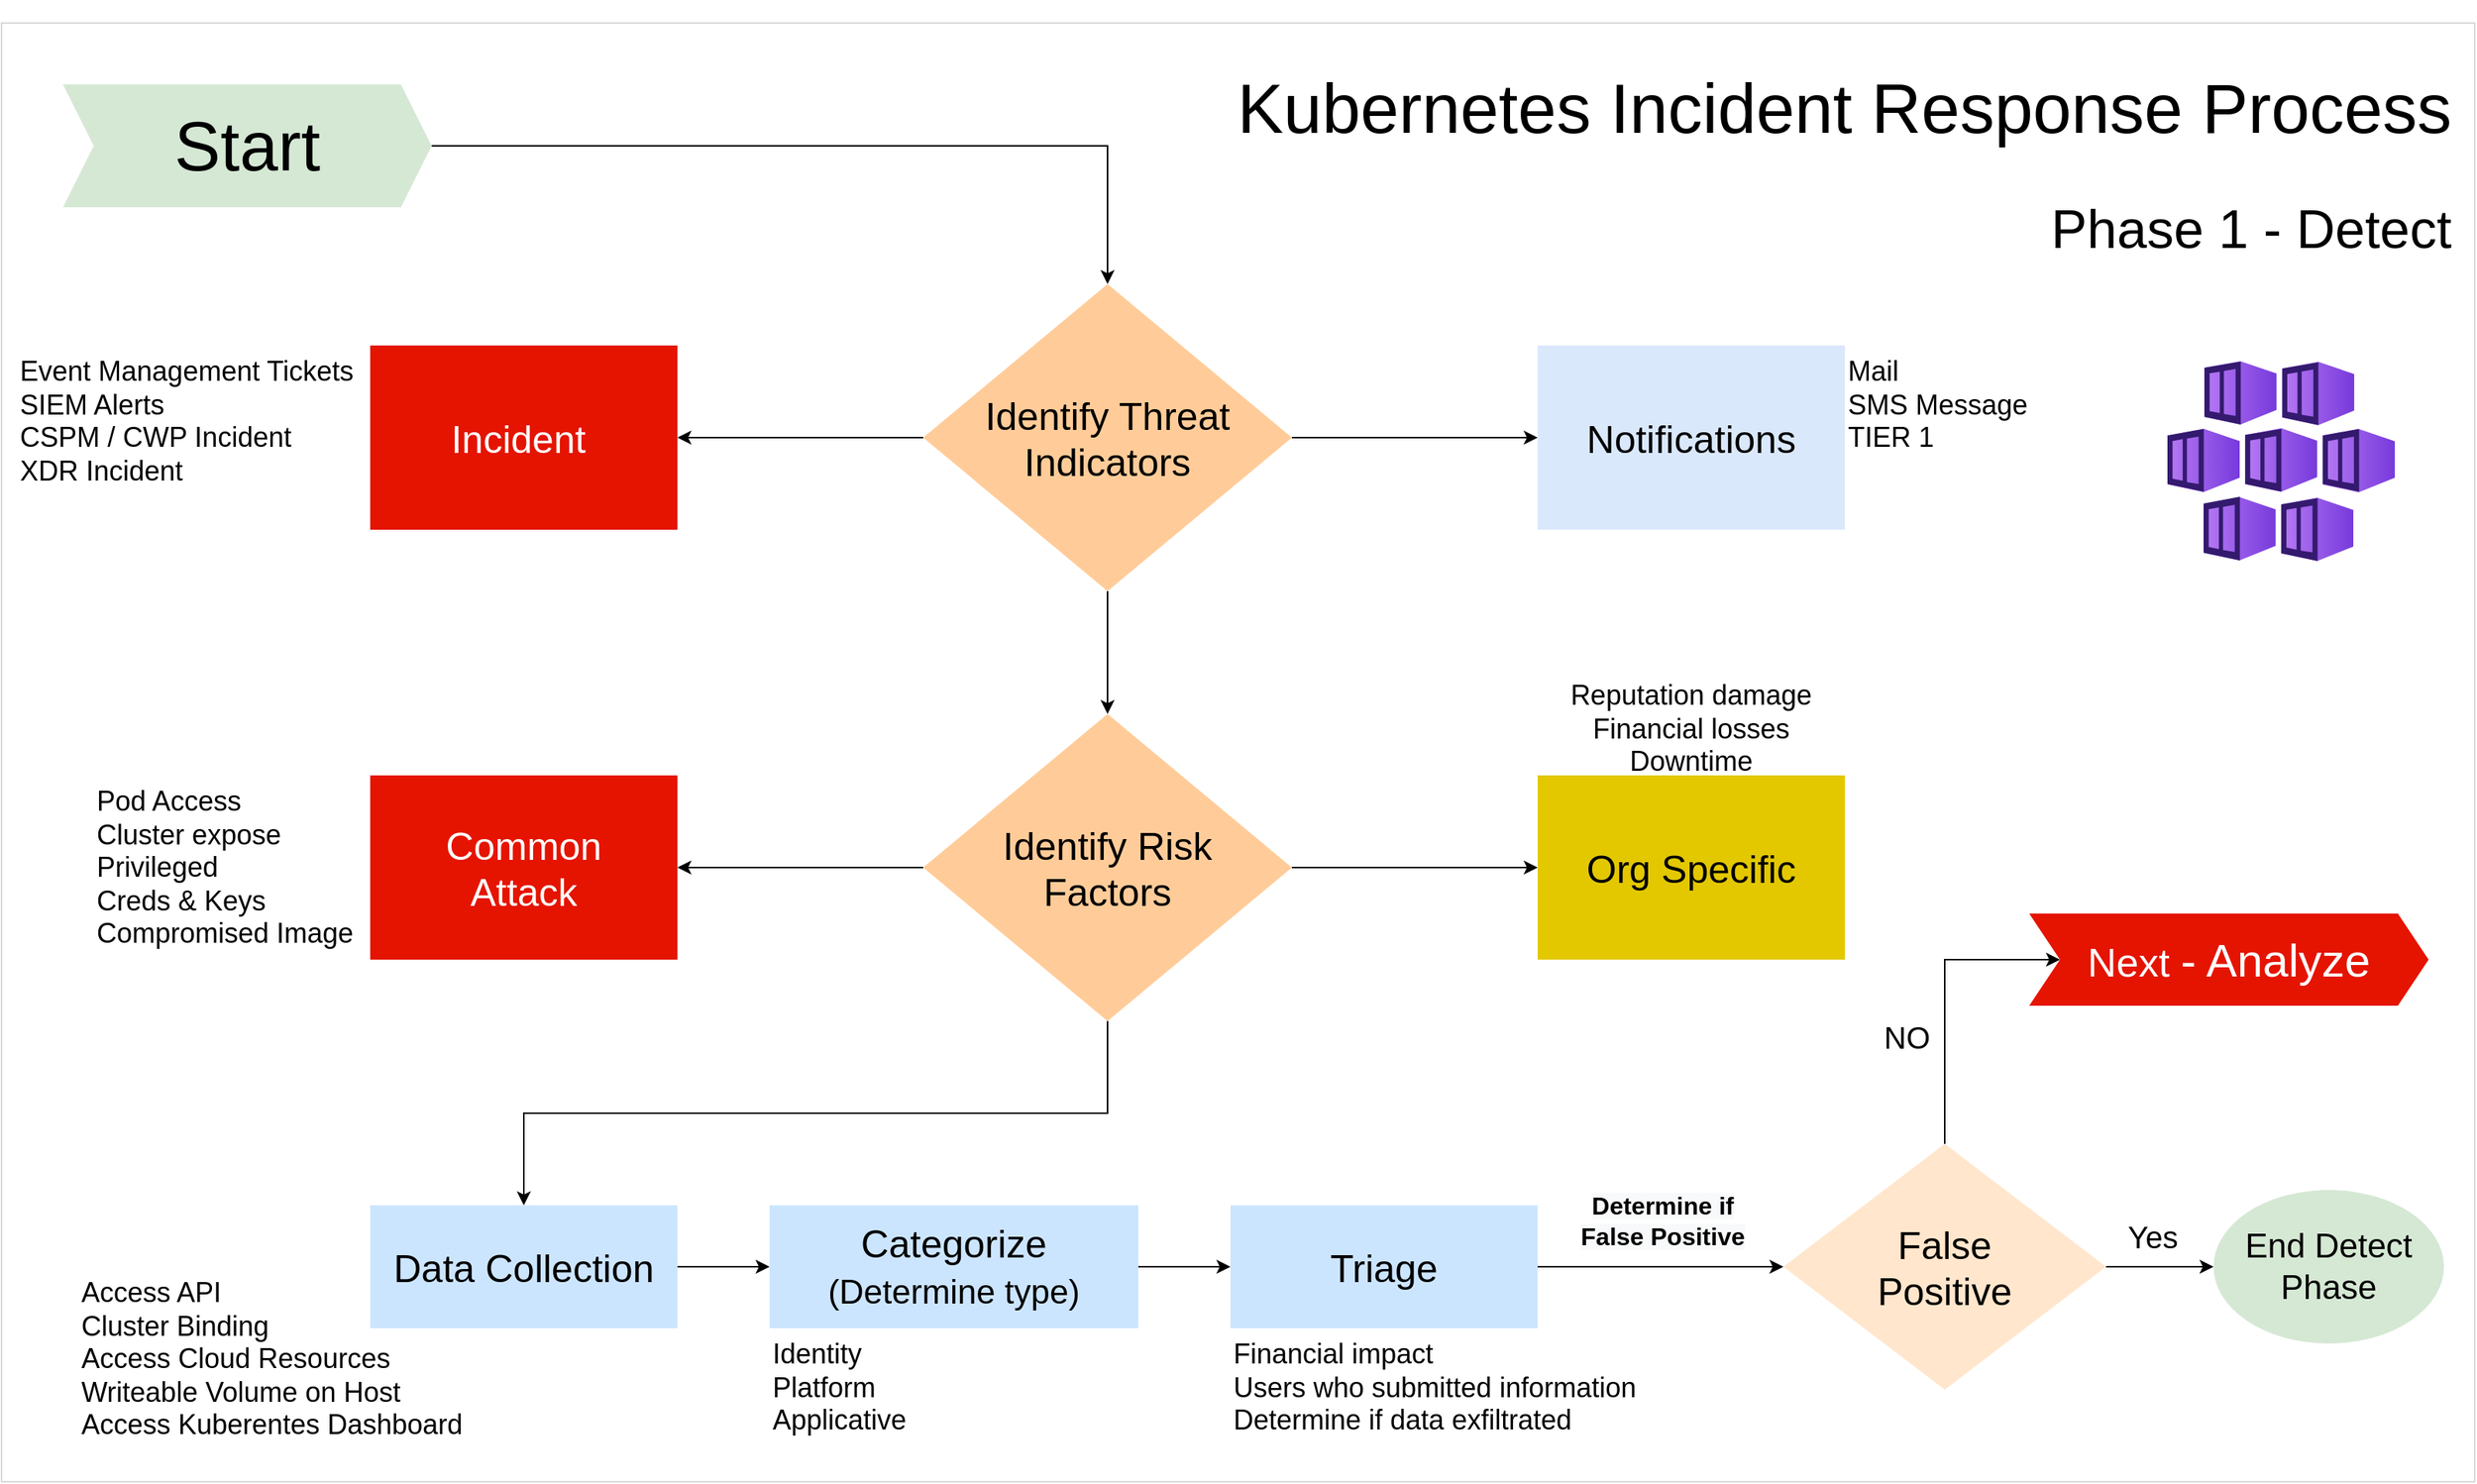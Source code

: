 <mxfile version="15.7.3" type="google" pages="5"><diagram id="VBMx9Y_k6PCUK3ySzav1" name="Detect"><mxGraphModel dx="2031" dy="2023" grid="1" gridSize="10" guides="1" tooltips="1" connect="1" arrows="1" fold="1" page="1" pageScale="1" pageWidth="1600" pageHeight="900" math="0" shadow="0"><root><mxCell id="0"/><mxCell id="1" parent="0"/><mxCell id="bdrozR2PV6jlCSzenM0g-3" value="" style="rounded=0;whiteSpace=wrap;html=1;shadow=0;glass=0;fontSize=35;strokeColor=#D9D9D9;fillColor=default;align=left;verticalAlign=middle;" vertex="1" parent="1"><mxGeometry y="-50" width="1610" height="950" as="geometry"/></mxCell><mxCell id="bdrozR2PV6jlCSzenM0g-2" style="edgeStyle=orthogonalEdgeStyle;rounded=0;orthogonalLoop=1;jettySize=auto;html=1;entryX=0.5;entryY=0;entryDx=0;entryDy=0;fontSize=22;" edge="1" parent="1" source="upX-o5HXhNmhcQh9uAcU-1" target="upX-o5HXhNmhcQh9uAcU-2"><mxGeometry relative="1" as="geometry"/></mxCell><mxCell id="upX-o5HXhNmhcQh9uAcU-1" value="Start" style="shape=step;perimeter=stepPerimeter;whiteSpace=wrap;html=1;fixedSize=1;fontSize=45;fillColor=#d5e8d4;strokeColor=none;" vertex="1" parent="1"><mxGeometry x="40" y="-10" width="240" height="80" as="geometry"/></mxCell><mxCell id="upX-o5HXhNmhcQh9uAcU-7" value="" style="edgeStyle=orthogonalEdgeStyle;rounded=0;orthogonalLoop=1;jettySize=auto;html=1;fontSize=25;" edge="1" parent="1" source="upX-o5HXhNmhcQh9uAcU-2" target="upX-o5HXhNmhcQh9uAcU-6"><mxGeometry relative="1" as="geometry"/></mxCell><mxCell id="upX-o5HXhNmhcQh9uAcU-9" value="" style="edgeStyle=orthogonalEdgeStyle;rounded=0;orthogonalLoop=1;jettySize=auto;html=1;fontSize=25;" edge="1" parent="1" source="upX-o5HXhNmhcQh9uAcU-2" target="upX-o5HXhNmhcQh9uAcU-8"><mxGeometry relative="1" as="geometry"/></mxCell><mxCell id="upX-o5HXhNmhcQh9uAcU-11" value="" style="edgeStyle=orthogonalEdgeStyle;rounded=0;orthogonalLoop=1;jettySize=auto;html=1;fontSize=25;" edge="1" parent="1" source="upX-o5HXhNmhcQh9uAcU-2" target="upX-o5HXhNmhcQh9uAcU-10"><mxGeometry relative="1" as="geometry"/></mxCell><mxCell id="upX-o5HXhNmhcQh9uAcU-2" value="Identify Threat Indicators" style="rhombus;whiteSpace=wrap;html=1;fontSize=25;fillColor=#ffcc99;strokeColor=none;" vertex="1" parent="1"><mxGeometry x="600" y="120" width="240" height="200" as="geometry"/></mxCell><mxCell id="upX-o5HXhNmhcQh9uAcU-6" value="Incident&amp;nbsp;" style="whiteSpace=wrap;html=1;fontSize=25;fillColor=#e51400;fontColor=#ffffff;strokeColor=none;" vertex="1" parent="1"><mxGeometry x="240" y="160" width="200" height="120" as="geometry"/></mxCell><mxCell id="upX-o5HXhNmhcQh9uAcU-8" value="Notifications" style="whiteSpace=wrap;html=1;fontSize=25;fillColor=#dae8fc;strokeColor=none;" vertex="1" parent="1"><mxGeometry x="1000" y="160" width="200" height="120" as="geometry"/></mxCell><mxCell id="upX-o5HXhNmhcQh9uAcU-15" value="" style="edgeStyle=orthogonalEdgeStyle;rounded=0;orthogonalLoop=1;jettySize=auto;html=1;fontSize=25;" edge="1" parent="1" source="upX-o5HXhNmhcQh9uAcU-10" target="upX-o5HXhNmhcQh9uAcU-14"><mxGeometry relative="1" as="geometry"/></mxCell><mxCell id="upX-o5HXhNmhcQh9uAcU-17" value="" style="edgeStyle=orthogonalEdgeStyle;rounded=0;orthogonalLoop=1;jettySize=auto;html=1;fontSize=25;" edge="1" parent="1" source="upX-o5HXhNmhcQh9uAcU-10" target="upX-o5HXhNmhcQh9uAcU-16"><mxGeometry relative="1" as="geometry"/></mxCell><mxCell id="upX-o5HXhNmhcQh9uAcU-23" value="" style="edgeStyle=orthogonalEdgeStyle;rounded=0;orthogonalLoop=1;jettySize=auto;html=1;fontSize=18;" edge="1" parent="1" source="upX-o5HXhNmhcQh9uAcU-10" target="upX-o5HXhNmhcQh9uAcU-22"><mxGeometry relative="1" as="geometry"><Array as="points"><mxPoint x="720" y="660"/><mxPoint x="340" y="660"/></Array></mxGeometry></mxCell><mxCell id="upX-o5HXhNmhcQh9uAcU-10" value="Identify Risk &lt;br&gt;Factors" style="rhombus;whiteSpace=wrap;html=1;fontSize=25;fillColor=#ffcc99;strokeColor=none;" vertex="1" parent="1"><mxGeometry x="600" y="400" width="240" height="200" as="geometry"/></mxCell><mxCell id="upX-o5HXhNmhcQh9uAcU-14" value="Common &lt;br&gt;Attack" style="whiteSpace=wrap;html=1;fontSize=25;fillColor=#e51400;strokeColor=none;fontColor=#ffffff;" vertex="1" parent="1"><mxGeometry x="240" y="440" width="200" height="120" as="geometry"/></mxCell><mxCell id="upX-o5HXhNmhcQh9uAcU-16" value="Org Specific" style="whiteSpace=wrap;html=1;fontSize=25;fillColor=#e3c800;fontColor=#000000;strokeColor=none;" vertex="1" parent="1"><mxGeometry x="1000" y="440" width="200" height="120" as="geometry"/></mxCell><mxCell id="upX-o5HXhNmhcQh9uAcU-19" value="&lt;div style=&quot;font-size: 18px&quot;&gt;Event Management Tickets&lt;/div&gt;&lt;div style=&quot;font-size: 18px&quot;&gt;&lt;span style=&quot;font-size: 18px&quot;&gt;SIEM Alerts&lt;/span&gt;&lt;br style=&quot;font-size: 18px&quot;&gt;&lt;/div&gt;&lt;div style=&quot;font-size: 18px&quot;&gt;&lt;span style=&quot;font-size: 18px&quot;&gt;CSPM / CWP Incident&lt;/span&gt;&lt;/div&gt;&lt;div style=&quot;font-size: 18px&quot;&gt;&lt;span style=&quot;font-size: 18px&quot;&gt;XDR Incident&lt;/span&gt;&lt;/div&gt;&lt;div style=&quot;font-size: 18px&quot;&gt;&lt;br style=&quot;font-size: 18px&quot;&gt;&lt;/div&gt;" style="text;html=1;strokeColor=none;fillColor=none;align=left;verticalAlign=top;whiteSpace=wrap;rounded=0;fontSize=18;" vertex="1" parent="1"><mxGeometry x="10" y="160" width="230" height="120" as="geometry"/></mxCell><mxCell id="upX-o5HXhNmhcQh9uAcU-20" value="&lt;div&gt;&lt;div style=&quot;font-size: 18px&quot;&gt;&lt;span&gt;Pod Access&lt;/span&gt;&lt;br&gt;&lt;/div&gt;&lt;div style=&quot;font-size: 18px&quot;&gt;Cluster expose&lt;/div&gt;&lt;div&gt;&lt;span&gt;Privileged&amp;nbsp;&lt;br&gt;&lt;/span&gt;&lt;span style=&quot;font-size: 18px&quot;&gt;Creds &amp;amp; Keys&lt;/span&gt;&lt;br&gt;&lt;/div&gt;&lt;div style=&quot;font-size: 18px&quot;&gt;Compromised Image&lt;/div&gt;&lt;/div&gt;" style="text;html=1;strokeColor=none;fillColor=none;align=left;verticalAlign=top;whiteSpace=wrap;rounded=0;fontSize=18;" vertex="1" parent="1"><mxGeometry x="60" y="440" width="180" height="120" as="geometry"/></mxCell><mxCell id="upX-o5HXhNmhcQh9uAcU-21" value="&lt;div&gt;&lt;div&gt;Reputation damage&lt;/div&gt;&lt;div&gt;Financial losses&lt;/div&gt;&lt;/div&gt;&lt;div&gt;Downtime&lt;/div&gt;" style="text;html=1;strokeColor=none;fillColor=none;align=center;verticalAlign=middle;whiteSpace=wrap;rounded=0;fontSize=18;" vertex="1" parent="1"><mxGeometry x="1000" y="380" width="200" height="60" as="geometry"/></mxCell><mxCell id="upX-o5HXhNmhcQh9uAcU-25" value="" style="edgeStyle=orthogonalEdgeStyle;rounded=0;orthogonalLoop=1;jettySize=auto;html=1;fontSize=18;" edge="1" parent="1" source="upX-o5HXhNmhcQh9uAcU-22" target="upX-o5HXhNmhcQh9uAcU-24"><mxGeometry relative="1" as="geometry"/></mxCell><mxCell id="upX-o5HXhNmhcQh9uAcU-22" value="Data Collection" style="whiteSpace=wrap;html=1;fontSize=25;fillColor=#cce5ff;strokeColor=none;" vertex="1" parent="1"><mxGeometry x="240" y="720" width="200" height="80" as="geometry"/></mxCell><mxCell id="upX-o5HXhNmhcQh9uAcU-28" value="" style="edgeStyle=orthogonalEdgeStyle;rounded=0;orthogonalLoop=1;jettySize=auto;html=1;fontSize=18;" edge="1" parent="1" source="upX-o5HXhNmhcQh9uAcU-24" target="upX-o5HXhNmhcQh9uAcU-27"><mxGeometry relative="1" as="geometry"/></mxCell><mxCell id="upX-o5HXhNmhcQh9uAcU-24" value="&lt;div&gt;Categorize&lt;/div&gt;&lt;div&gt;&lt;font style=&quot;font-size: 22px&quot;&gt;(Determine type)&lt;/font&gt;&lt;/div&gt;" style="whiteSpace=wrap;html=1;fontSize=25;fillColor=#cce5ff;strokeColor=none;" vertex="1" parent="1"><mxGeometry x="500" y="720" width="240" height="80" as="geometry"/></mxCell><mxCell id="upX-o5HXhNmhcQh9uAcU-30" value="" style="edgeStyle=orthogonalEdgeStyle;rounded=0;orthogonalLoop=1;jettySize=auto;html=1;fontSize=18;" edge="1" parent="1" source="upX-o5HXhNmhcQh9uAcU-27" target="upX-o5HXhNmhcQh9uAcU-29"><mxGeometry relative="1" as="geometry"/></mxCell><mxCell id="ZeTt04rVxczLNrkE6mBL-2" value="&lt;b style=&quot;font-size: 16px ; text-align: left ; background-color: rgb(248 , 249 , 250)&quot;&gt;Determine if&lt;br style=&quot;font-size: 16px&quot;&gt;False Positive&lt;/b&gt;" style="edgeLabel;html=1;align=center;verticalAlign=middle;resizable=0;points=[];fontSize=16;" vertex="1" connectable="0" parent="upX-o5HXhNmhcQh9uAcU-30"><mxGeometry x="0.166" y="-4" relative="1" as="geometry"><mxPoint x="-13" y="-34" as="offset"/></mxGeometry></mxCell><mxCell id="upX-o5HXhNmhcQh9uAcU-27" value="Triage" style="whiteSpace=wrap;html=1;fontSize=25;fillColor=#cce5ff;strokeColor=none;" vertex="1" parent="1"><mxGeometry x="800" y="720" width="200" height="80" as="geometry"/></mxCell><mxCell id="upX-o5HXhNmhcQh9uAcU-37" style="edgeStyle=orthogonalEdgeStyle;rounded=0;orthogonalLoop=1;jettySize=auto;html=1;entryX=0;entryY=0.5;entryDx=0;entryDy=0;fontSize=32;" edge="1" parent="1" source="upX-o5HXhNmhcQh9uAcU-29" target="upX-o5HXhNmhcQh9uAcU-36"><mxGeometry relative="1" as="geometry"><Array as="points"><mxPoint x="1265" y="560"/></Array></mxGeometry></mxCell><mxCell id="h6FeNmjANNZmhOcQwtBZ-1" value="NO" style="edgeLabel;html=1;align=center;verticalAlign=middle;resizable=0;points=[];fontSize=20;" vertex="1" connectable="0" parent="upX-o5HXhNmhcQh9uAcU-37"><mxGeometry x="-0.075" y="-1" relative="1" as="geometry"><mxPoint x="-26" y="20" as="offset"/></mxGeometry></mxCell><mxCell id="h6FeNmjANNZmhOcQwtBZ-2" value="Yes" style="edgeStyle=orthogonalEdgeStyle;rounded=0;orthogonalLoop=1;jettySize=auto;html=1;entryX=0;entryY=0.5;entryDx=0;entryDy=0;fontSize=20;" edge="1" parent="1" source="upX-o5HXhNmhcQh9uAcU-29" target="upX-o5HXhNmhcQh9uAcU-38"><mxGeometry x="-0.143" y="20" relative="1" as="geometry"><mxPoint as="offset"/></mxGeometry></mxCell><mxCell id="upX-o5HXhNmhcQh9uAcU-29" value="&lt;div&gt;False&lt;/div&gt;&lt;div&gt;Positive&lt;/div&gt;" style="rhombus;whiteSpace=wrap;html=1;fontSize=25;fillColor=#ffe6cc;strokeColor=none;" vertex="1" parent="1"><mxGeometry x="1160" y="680" width="210" height="160" as="geometry"/></mxCell><mxCell id="upX-o5HXhNmhcQh9uAcU-31" value="Kubernetes Incident Response Process" style="text;strokeColor=none;fillColor=none;spacing=5;spacingTop=-20;overflow=hidden;rounded=0;fontSize=45;align=right;verticalAlign=middle;" vertex="1" parent="1"><mxGeometry x="720" y="-50" width="880" height="120" as="geometry"/></mxCell><mxCell id="upX-o5HXhNmhcQh9uAcU-32" value="Phase 1 - Detect" style="text;strokeColor=none;fillColor=none;spacing=5;spacingTop=-20;overflow=hidden;rounded=0;align=right;verticalAlign=middle;fontSize=35;horizontal=1;fontStyle=0;shadow=0;glass=0;" vertex="1" parent="1"><mxGeometry x="1280" y="50" width="320" height="80" as="geometry"/></mxCell><mxCell id="upX-o5HXhNmhcQh9uAcU-36" value="&lt;font style=&quot;font-size: 26px&quot;&gt;Next &lt;/font&gt;- Analyze" style="shape=step;perimeter=stepPerimeter;whiteSpace=wrap;html=1;fixedSize=1;fontSize=30;fillColor=#e51400;fontColor=#ffffff;strokeColor=none;" vertex="1" parent="1"><mxGeometry x="1320" y="530" width="260" height="60" as="geometry"/></mxCell><mxCell id="upX-o5HXhNmhcQh9uAcU-38" value="End Detect Phase" style="ellipse;fontSize=22;verticalAlign=middle;whiteSpace=wrap;fillColor=#d5e8d4;strokeColor=none;" vertex="1" parent="1"><mxGeometry x="1440" y="710" width="150" height="100" as="geometry"/></mxCell><mxCell id="upX-o5HXhNmhcQh9uAcU-40" value="&lt;div&gt;&lt;div style=&quot;font-size: 18px&quot;&gt;&lt;span&gt;Access API&lt;/span&gt;&lt;br&gt;&lt;/div&gt;&lt;/div&gt;&lt;div style=&quot;font-size: 18px&quot;&gt;Cluster Binding&lt;/div&gt;&lt;div style=&quot;font-size: 18px&quot;&gt;Access Cloud Resources&lt;br&gt;&lt;/div&gt;&lt;div style=&quot;font-size: 18px&quot;&gt;Writeable Volume on Host&lt;br&gt;&lt;/div&gt;&lt;div style=&quot;font-size: 18px&quot;&gt;Access Kuberentes Dashboard&lt;br&gt;&lt;/div&gt;" style="text;html=1;strokeColor=none;fillColor=none;align=left;verticalAlign=top;whiteSpace=wrap;rounded=0;fontSize=18;" vertex="1" parent="1"><mxGeometry x="50" y="760" width="290" height="120" as="geometry"/></mxCell><mxCell id="upX-o5HXhNmhcQh9uAcU-41" value="&lt;div&gt;&lt;div style=&quot;font-size: 18px&quot;&gt;Identity&lt;/div&gt;&lt;div style=&quot;font-size: 18px&quot;&gt;Platform&lt;/div&gt;&lt;div style=&quot;font-size: 18px&quot;&gt;Applicative&lt;/div&gt;&lt;/div&gt;" style="text;html=1;strokeColor=none;fillColor=none;align=left;verticalAlign=top;whiteSpace=wrap;rounded=0;fontSize=18;" vertex="1" parent="1"><mxGeometry x="500" y="800" width="190" height="90" as="geometry"/></mxCell><mxCell id="upX-o5HXhNmhcQh9uAcU-42" value="&lt;div style=&quot;font-size: 18px&quot;&gt;&lt;div&gt;&lt;span&gt;Financial impact&lt;/span&gt;&lt;/div&gt;&lt;div&gt;Users who submitted information&lt;/div&gt;&lt;div&gt;&lt;span&gt;Determine if data exfiltrated&lt;/span&gt;&lt;/div&gt;&lt;/div&gt;" style="text;html=1;strokeColor=none;fillColor=none;align=left;verticalAlign=top;whiteSpace=wrap;rounded=0;fontSize=18;" vertex="1" parent="1"><mxGeometry x="800" y="800" width="280" height="90" as="geometry"/></mxCell><mxCell id="bdrozR2PV6jlCSzenM0g-5" value="" style="aspect=fixed;html=1;points=[];align=center;image;fontSize=12;image=img/lib/azure2/compute/Kubernetes_Services.svg;shadow=0;glass=0;strokeColor=#D9D9D9;fillColor=default;" vertex="1" parent="1"><mxGeometry x="1410" y="170" width="148" height="130.59" as="geometry"/></mxCell><mxCell id="ZeTt04rVxczLNrkE6mBL-1" value="&lt;div style=&quot;font-size: 18px&quot;&gt;Mail&lt;/div&gt;&lt;div style=&quot;font-size: 18px&quot;&gt;SMS Message&lt;/div&gt;&lt;div style=&quot;font-size: 18px&quot;&gt;TIER 1&lt;/div&gt;" style="text;html=1;strokeColor=none;fillColor=none;align=left;verticalAlign=top;whiteSpace=wrap;rounded=0;fontSize=18;" vertex="1" parent="1"><mxGeometry x="1200" y="160" width="140" height="120" as="geometry"/></mxCell></root></mxGraphModel></diagram><diagram id="ALx4MkrWgaPFy5eV3il7" name="Analyze"><mxGraphModel dx="3631" dy="2023" grid="1" gridSize="10" guides="1" tooltips="1" connect="1" arrows="1" fold="1" page="1" pageScale="1" pageWidth="1600" pageHeight="900" math="0" shadow="0"><root><mxCell id="tutWp41M-3gSoFW7Fwm6-0"/><mxCell id="tutWp41M-3gSoFW7Fwm6-1" parent="tutWp41M-3gSoFW7Fwm6-0"/><mxCell id="8F9vttLXGlwqJCMCme3o-30" value="" style="rounded=0;whiteSpace=wrap;html=1;shadow=0;glass=0;fontSize=16;strokeColor=#D9D9D9;fillColor=default;align=left;verticalAlign=top;" vertex="1" parent="tutWp41M-3gSoFW7Fwm6-1"><mxGeometry x="-30" y="10" width="1570" height="950" as="geometry"/></mxCell><mxCell id="8F9vttLXGlwqJCMCme3o-10" style="edgeStyle=orthogonalEdgeStyle;rounded=0;orthogonalLoop=1;jettySize=auto;html=1;entryX=0.5;entryY=0;entryDx=0;entryDy=0;fontSize=31;" edge="1" parent="tutWp41M-3gSoFW7Fwm6-1" source="L9BxkdyrbBUe56nOZuXS-0" target="gWTIOoTrJHYZtKexQ110-0"><mxGeometry relative="1" as="geometry"/></mxCell><mxCell id="L9BxkdyrbBUe56nOZuXS-0" value="Start" style="shape=step;perimeter=stepPerimeter;fixedSize=1;fontSize=45;fillColor=#d5e8d4;strokeColor=none;" vertex="1" parent="tutWp41M-3gSoFW7Fwm6-1"><mxGeometry y="40" width="240" height="80" as="geometry"/></mxCell><mxCell id="8F9vttLXGlwqJCMCme3o-12" value="Yes" style="edgeStyle=orthogonalEdgeStyle;rounded=0;orthogonalLoop=1;jettySize=auto;html=1;fontSize=25;" edge="1" parent="tutWp41M-3gSoFW7Fwm6-1" source="X3ac-y_XbmR9qBPmtd0x-0" target="8F9vttLXGlwqJCMCme3o-1"><mxGeometry relative="1" as="geometry"/></mxCell><mxCell id="8F9vttLXGlwqJCMCme3o-13" value="NO" style="edgeStyle=orthogonalEdgeStyle;rounded=0;orthogonalLoop=1;jettySize=auto;html=1;entryX=0.5;entryY=0;entryDx=0;entryDy=0;fontSize=25;" edge="1" parent="tutWp41M-3gSoFW7Fwm6-1" source="X3ac-y_XbmR9qBPmtd0x-0" target="8F9vttLXGlwqJCMCme3o-2"><mxGeometry relative="1" as="geometry"/></mxCell><mxCell id="X3ac-y_XbmR9qBPmtd0x-0" value="Critical &lt;br&gt;Incident?" style="rhombus;whiteSpace=wrap;html=1;fontSize=25;fillColor=#e51400;strokeColor=none;fontColor=#ffffff;" vertex="1" parent="tutWp41M-3gSoFW7Fwm6-1"><mxGeometry x="640" y="160" width="240" height="200" as="geometry"/></mxCell><mxCell id="8F9vttLXGlwqJCMCme3o-11" style="edgeStyle=orthogonalEdgeStyle;rounded=0;orthogonalLoop=1;jettySize=auto;html=1;fontSize=31;" edge="1" parent="tutWp41M-3gSoFW7Fwm6-1" source="gWTIOoTrJHYZtKexQ110-0" target="X3ac-y_XbmR9qBPmtd0x-0"><mxGeometry relative="1" as="geometry"/></mxCell><mxCell id="gWTIOoTrJHYZtKexQ110-0" value="Verify" style="whiteSpace=wrap;html=1;fontSize=25;fillColor=#cce5ff;strokeColor=none;" vertex="1" parent="tutWp41M-3gSoFW7Fwm6-1"><mxGeometry x="280" y="200" width="200" height="120" as="geometry"/></mxCell><mxCell id="8F9vttLXGlwqJCMCme3o-1" value="Run Playbook" style="shape=step;perimeter=stepPerimeter;whiteSpace=wrap;html=1;fixedSize=1;fontSize=31;fillColor=#1ba1e2;strokeColor=none;fontColor=#ffffff;" vertex="1" parent="tutWp41M-3gSoFW7Fwm6-1"><mxGeometry x="1080" y="220" width="240" height="80" as="geometry"/></mxCell><mxCell id="8F9vttLXGlwqJCMCme3o-14" style="edgeStyle=orthogonalEdgeStyle;rounded=0;orthogonalLoop=1;jettySize=auto;html=1;entryX=0;entryY=0.5;entryDx=0;entryDy=0;fontSize=31;" edge="1" parent="tutWp41M-3gSoFW7Fwm6-1" source="8F9vttLXGlwqJCMCme3o-2" target="8F9vttLXGlwqJCMCme3o-4"><mxGeometry relative="1" as="geometry"/></mxCell><mxCell id="8F9vttLXGlwqJCMCme3o-2" value="Identify &lt;br&gt;IOC's" style="whiteSpace=wrap;html=1;fontSize=25;fillColor=#cce5ff;strokeColor=none;" vertex="1" parent="tutWp41M-3gSoFW7Fwm6-1"><mxGeometry x="660" y="480" width="200" height="120" as="geometry"/></mxCell><mxCell id="8F9vttLXGlwqJCMCme3o-17" style="edgeStyle=orthogonalEdgeStyle;rounded=0;orthogonalLoop=1;jettySize=auto;html=1;entryX=0;entryY=0.5;entryDx=0;entryDy=0;fontSize=31;" edge="1" parent="tutWp41M-3gSoFW7Fwm6-1" source="8F9vttLXGlwqJCMCme3o-4" target="8F9vttLXGlwqJCMCme3o-5"><mxGeometry relative="1" as="geometry"/></mxCell><mxCell id="8F9vttLXGlwqJCMCme3o-4" value="Scan &lt;br&gt;Resources" style="whiteSpace=wrap;html=1;fontSize=25;fillColor=#cce5ff;strokeColor=none;" vertex="1" parent="tutWp41M-3gSoFW7Fwm6-1"><mxGeometry x="960" y="480" width="200" height="120" as="geometry"/></mxCell><mxCell id="8F9vttLXGlwqJCMCme3o-18" style="edgeStyle=orthogonalEdgeStyle;rounded=0;orthogonalLoop=1;jettySize=auto;html=1;entryX=0.5;entryY=0;entryDx=0;entryDy=0;fontSize=31;" edge="1" parent="tutWp41M-3gSoFW7Fwm6-1" source="8F9vttLXGlwqJCMCme3o-5" target="8F9vttLXGlwqJCMCme3o-6"><mxGeometry relative="1" as="geometry"><Array as="points"><mxPoint x="1380" y="720"/><mxPoint x="660" y="720"/></Array></mxGeometry></mxCell><mxCell id="8F9vttLXGlwqJCMCme3o-5" value="Update&lt;br&gt;Scope" style="whiteSpace=wrap;html=1;fontSize=25;fillColor=#cce5ff;strokeColor=none;" vertex="1" parent="tutWp41M-3gSoFW7Fwm6-1"><mxGeometry x="1320" y="480" width="200" height="120" as="geometry"/></mxCell><mxCell id="8F9vttLXGlwqJCMCme3o-20" value="Yes" style="edgeStyle=orthogonalEdgeStyle;rounded=0;orthogonalLoop=1;jettySize=auto;html=1;entryX=0;entryY=0.5;entryDx=0;entryDy=0;fontSize=25;" edge="1" parent="tutWp41M-3gSoFW7Fwm6-1" source="8F9vttLXGlwqJCMCme3o-6" target="8F9vttLXGlwqJCMCme3o-8"><mxGeometry y="20" relative="1" as="geometry"><mxPoint as="offset"/></mxGeometry></mxCell><mxCell id="8F9vttLXGlwqJCMCme3o-23" value="NO" style="edgeStyle=orthogonalEdgeStyle;rounded=0;orthogonalLoop=1;jettySize=auto;html=1;entryX=0.5;entryY=1;entryDx=0;entryDy=0;fontSize=25;" edge="1" parent="tutWp41M-3gSoFW7Fwm6-1" source="8F9vttLXGlwqJCMCme3o-6" target="8F9vttLXGlwqJCMCme3o-7"><mxGeometry x="-0.345" y="-20" relative="1" as="geometry"><mxPoint as="offset"/></mxGeometry></mxCell><mxCell id="8F9vttLXGlwqJCMCme3o-6" value="Affected&lt;br&gt;Artifacts" style="rhombus;whiteSpace=wrap;html=1;fontSize=25;fillColor=#e51400;strokeColor=none;fontColor=#ffffff;" vertex="1" parent="tutWp41M-3gSoFW7Fwm6-1"><mxGeometry x="540" y="760" width="240" height="200" as="geometry"/></mxCell><mxCell id="8F9vttLXGlwqJCMCme3o-22" style="edgeStyle=orthogonalEdgeStyle;rounded=0;orthogonalLoop=1;jettySize=auto;html=1;entryX=-0.005;entryY=0.427;entryDx=0;entryDy=0;entryPerimeter=0;fontSize=31;" edge="1" parent="tutWp41M-3gSoFW7Fwm6-1" source="8F9vttLXGlwqJCMCme3o-7" target="gWTIOoTrJHYZtKexQ110-0"><mxGeometry relative="1" as="geometry"/></mxCell><mxCell id="8F9vttLXGlwqJCMCme3o-7" value="Scope&lt;br&gt;Validation" style="whiteSpace=wrap;html=1;fontSize=25;fillColor=#cce5ff;strokeColor=none;" vertex="1" parent="tutWp41M-3gSoFW7Fwm6-1"><mxGeometry x="120" y="480" width="200" height="120" as="geometry"/></mxCell><mxCell id="8F9vttLXGlwqJCMCme3o-21" style="edgeStyle=orthogonalEdgeStyle;rounded=0;orthogonalLoop=1;jettySize=auto;html=1;fontSize=31;" edge="1" parent="tutWp41M-3gSoFW7Fwm6-1" source="8F9vttLXGlwqJCMCme3o-8" target="8F9vttLXGlwqJCMCme3o-9"><mxGeometry relative="1" as="geometry"/></mxCell><mxCell id="8F9vttLXGlwqJCMCme3o-8" value="Communication / Collaboration Notify" style="whiteSpace=wrap;html=1;fontSize=25;fillColor=#cce5ff;strokeColor=none;" vertex="1" parent="tutWp41M-3gSoFW7Fwm6-1"><mxGeometry x="940" y="800" width="200" height="120" as="geometry"/></mxCell><mxCell id="8F9vttLXGlwqJCMCme3o-9" value="Next - Contain" style="shape=step;perimeter=stepPerimeter;whiteSpace=wrap;html=1;fixedSize=1;fontSize=31;fillColor=#d5e8d4;strokeColor=none;" vertex="1" parent="tutWp41M-3gSoFW7Fwm6-1"><mxGeometry x="1280" y="820" width="260" height="80" as="geometry"/></mxCell><mxCell id="8F9vttLXGlwqJCMCme3o-24" value="&lt;div style=&quot;font-size: 16px&quot;&gt;Collect logs&lt;/div&gt;&lt;div style=&quot;font-size: 16px&quot;&gt;&lt;span&gt;Validate Pods, Docker, Cluster &amp;amp; Container status&lt;/span&gt;&lt;br&gt;&lt;/div&gt;&lt;div style=&quot;font-size: 16px&quot;&gt;&lt;span&gt;Domains, IPs&lt;/span&gt;&lt;br&gt;&lt;/div&gt;&lt;div style=&quot;font-size: 16px&quot;&gt;Search Threat Intel sources&lt;/div&gt;&lt;div style=&quot;font-size: 16px&quot;&gt;VM and API forensics&amp;nbsp;&lt;/div&gt;&lt;div style=&quot;font-size: 16px&quot;&gt;&lt;div&gt;Identify &amp;amp; offending Pod, worker node, workload, accounts &amp;amp; network&lt;/div&gt;&lt;div&gt;&lt;br&gt;&lt;/div&gt;&lt;/div&gt;" style="text;html=1;strokeColor=none;fillColor=none;align=left;verticalAlign=top;whiteSpace=wrap;rounded=0;shadow=0;glass=0;fontSize=16;horizontal=1;" vertex="1" parent="tutWp41M-3gSoFW7Fwm6-1"><mxGeometry x="410" y="480" width="250" height="190" as="geometry"/></mxCell><mxCell id="8F9vttLXGlwqJCMCme3o-25" value="&lt;div style=&quot;font-size: 16px&quot;&gt;&lt;br&gt;&lt;/div&gt;&lt;div style=&quot;font-size: 16px&quot;&gt;&lt;span&gt;Search for&amp;nbsp;malicious image&lt;/span&gt;&lt;br&gt;&lt;/div&gt;&lt;div style=&quot;font-size: 16px&quot;&gt;&lt;span&gt;Check for etcd changes&lt;/span&gt;&lt;/div&gt;&lt;div style=&quot;font-size: 16px&quot;&gt;&lt;span&gt;Check for scheduler changes&lt;/span&gt;&lt;/div&gt;&lt;div&gt;Create a snapshot of the node&lt;br&gt;&lt;/div&gt;" style="text;html=1;strokeColor=none;fillColor=none;align=left;verticalAlign=top;whiteSpace=wrap;rounded=0;shadow=0;glass=0;fontSize=16;horizontal=1;" vertex="1" parent="tutWp41M-3gSoFW7Fwm6-1"><mxGeometry x="960" y="360" width="230" height="120" as="geometry"/></mxCell><mxCell id="8F9vttLXGlwqJCMCme3o-26" value="&lt;div style=&quot;font-size: 16px&quot;&gt;Affcted Pods &amp;amp; Container&amp;nbsp;&lt;/div&gt;&lt;div style=&quot;font-size: 16px&quot;&gt;Affected Images&lt;/div&gt;&lt;div style=&quot;font-size: 16px&quot;&gt;Affected Cluster&lt;br&gt;&lt;/div&gt;&lt;div style=&quot;font-size: 16px&quot;&gt;Affected Services&lt;/div&gt;&lt;div style=&quot;font-size: 16px&quot;&gt;Affected Docker&lt;/div&gt;" style="text;html=1;strokeColor=none;fillColor=none;align=left;verticalAlign=top;whiteSpace=wrap;rounded=0;shadow=0;glass=0;fontSize=16;horizontal=1;" vertex="1" parent="tutWp41M-3gSoFW7Fwm6-1"><mxGeometry x="1320" y="380" width="200" height="100" as="geometry"/></mxCell><mxCell id="8F9vttLXGlwqJCMCme3o-27" value="&lt;div style=&quot;font-size: 16px&quot;&gt;&lt;span&gt;Search for Container IOC's&lt;/span&gt;&lt;br&gt;&lt;/div&gt;&lt;div style=&quot;font-size: 16px&quot;&gt;Search for Pods IOC's&lt;span&gt;&lt;br&gt;&lt;/span&gt;&lt;/div&gt;&lt;div style=&quot;font-size: 16px&quot;&gt;Search for Kubelet IOC's&lt;br&gt;&lt;/div&gt;&lt;div style=&quot;font-size: 16px&quot;&gt;Search for Services IOC's&lt;br&gt;&lt;/div&gt;&lt;div style=&quot;font-size: 16px&quot;&gt;Search for etcd IOC's&lt;br&gt;&lt;/div&gt;&lt;div style=&quot;font-size: 16px&quot;&gt;Search for controller IOC's&lt;br&gt;&lt;/div&gt;" style="text;html=1;strokeColor=none;fillColor=none;align=left;verticalAlign=top;whiteSpace=wrap;rounded=0;shadow=0;glass=0;fontSize=16;horizontal=1;" vertex="1" parent="tutWp41M-3gSoFW7Fwm6-1"><mxGeometry x="-10" y="360" width="200" height="120" as="geometry"/></mxCell><mxCell id="D6MOWyoV8EOyNYrYxc5e-0" value="Kubernetes Incident Response Process" style="text;strokeColor=none;fillColor=none;spacing=5;spacingTop=-20;overflow=hidden;rounded=0;fontSize=45;align=right;verticalAlign=middle;" vertex="1" parent="tutWp41M-3gSoFW7Fwm6-1"><mxGeometry x="630" y="10" width="880" height="110" as="geometry"/></mxCell><mxCell id="GvL5lCiqVusH-EvySLgX-0" value="Phase 2 - Analyze" style="text;strokeColor=none;fillColor=none;spacing=5;spacingTop=-20;overflow=hidden;rounded=0;align=right;verticalAlign=middle;fontSize=35;horizontal=1;fontStyle=0;shadow=0;glass=0;" vertex="1" parent="tutWp41M-3gSoFW7Fwm6-1"><mxGeometry x="1190" y="120" width="320" height="80" as="geometry"/></mxCell><mxCell id="YyOms7LSGsHw-5oFaoS0-0" value="" style="aspect=fixed;html=1;points=[];align=center;image;fontSize=12;image=img/lib/azure2/compute/Kubernetes_Services.svg;shadow=0;glass=0;strokeColor=#D9D9D9;fillColor=default;" vertex="1" parent="tutWp41M-3gSoFW7Fwm6-1"><mxGeometry x="-10" y="760" width="148" height="130.59" as="geometry"/></mxCell><mxCell id="Va3jigu0Sz9FO1mvT1Wv-1" value="Previous - Detect" style="rounded=0;shadow=0;glass=0;fontSize=25;strokeColor=none;fillColor=#D5E8D4;align=center;verticalAlign=middle;" vertex="1" parent="tutWp41M-3gSoFW7Fwm6-1"><mxGeometry x="4" y="120" width="216" height="40" as="geometry"/></mxCell><mxCell id="Pr8n4lCRQdt27iDfqPup-0" value="Continue" style="shape=step;perimeter=stepPerimeter;fixedSize=1;fontSize=45;fillColor=#d5e8d4;strokeColor=none;" vertex="1" parent="tutWp41M-3gSoFW7Fwm6-1"><mxGeometry y="40" width="240" height="80" as="geometry"/></mxCell></root></mxGraphModel></diagram><diagram id="sNDfLq_bDY0EQ942Inz4" name="Contain"><mxGraphModel dx="3631" dy="2023" grid="1" gridSize="10" guides="1" tooltips="1" connect="1" arrows="1" fold="1" page="1" pageScale="1" pageWidth="1600" pageHeight="900" math="0" shadow="0"><root><mxCell id="4WRBNwQTif34Cj4sK0qy-0"/><mxCell id="4WRBNwQTif34Cj4sK0qy-1" parent="4WRBNwQTif34Cj4sK0qy-0"/><mxCell id="OQY4WRJu_GQR8DBtaHwM-6" value="" style="rounded=0;whiteSpace=wrap;html=1;shadow=0;glass=0;labelBackgroundColor=none;fontSize=20;align=center;verticalAlign=middle;strokeColor=none;" vertex="1" parent="4WRBNwQTif34Cj4sK0qy-1"><mxGeometry x="-10" y="-10" width="1610" height="880" as="geometry"/></mxCell><mxCell id="IR_iqiRCqyN_NFTj2XhI-0" style="edgeStyle=orthogonalEdgeStyle;rounded=0;orthogonalLoop=1;jettySize=auto;html=1;entryX=0.5;entryY=0;entryDx=0;entryDy=0;fontSize=25;" edge="1" parent="4WRBNwQTif34Cj4sK0qy-1" source="1SDtYYqZmv6FRKkV2Ygv-0" target="woV5MQBQAl3sVHR37Rmd-0"><mxGeometry relative="1" as="geometry"/></mxCell><mxCell id="1SDtYYqZmv6FRKkV2Ygv-0" value="Continue" style="shape=step;perimeter=stepPerimeter;whiteSpace=wrap;html=1;fixedSize=1;fontSize=45;fillColor=#d5e8d4;strokeColor=none;" vertex="1" parent="4WRBNwQTif34Cj4sK0qy-1"><mxGeometry y="40" width="240" height="80" as="geometry"/></mxCell><mxCell id="Jq1kgJ1mVvKdfCzMP_hO-0" value="Previous - Analyze" style="rounded=0;shadow=0;glass=0;fontSize=25;strokeColor=none;fillColor=#D5E8D4;align=center;verticalAlign=middle;" vertex="1" parent="4WRBNwQTif34Cj4sK0qy-1"><mxGeometry x="4" y="120" width="216" height="40" as="geometry"/></mxCell><mxCell id="IR_iqiRCqyN_NFTj2XhI-6" style="edgeStyle=orthogonalEdgeStyle;rounded=0;orthogonalLoop=1;jettySize=auto;html=1;entryX=0;entryY=0.5;entryDx=0;entryDy=0;fontSize=25;" edge="1" parent="4WRBNwQTif34Cj4sK0qy-1" source="woV5MQBQAl3sVHR37Rmd-0" target="IR_iqiRCqyN_NFTj2XhI-1"><mxGeometry relative="1" as="geometry"/></mxCell><mxCell id="woV5MQBQAl3sVHR37Rmd-0" value="Block Attack&lt;br&gt;(C2/ExFill/APT)" style="whiteSpace=wrap;html=1;fontSize=25;fillColor=#cce5ff;strokeColor=none;" vertex="1" parent="4WRBNwQTif34Cj4sK0qy-1"><mxGeometry x="320" y="240" width="200" height="120" as="geometry"/></mxCell><mxCell id="IR_iqiRCqyN_NFTj2XhI-8" style="edgeStyle=orthogonalEdgeStyle;rounded=0;orthogonalLoop=1;jettySize=auto;html=1;entryX=0;entryY=0.5;entryDx=0;entryDy=0;fontSize=25;" edge="1" parent="4WRBNwQTif34Cj4sK0qy-1" source="UwwOwB__KBhzVnNVELOy-0" target="IR_iqiRCqyN_NFTj2XhI-2"><mxGeometry relative="1" as="geometry"/></mxCell><mxCell id="IR_iqiRCqyN_NFTj2XhI-9" value="Yes" style="edgeStyle=orthogonalEdgeStyle;rounded=0;orthogonalLoop=1;jettySize=auto;html=1;entryX=0;entryY=0.5;entryDx=0;entryDy=0;fontSize=25;" edge="1" parent="4WRBNwQTif34Cj4sK0qy-1" source="UwwOwB__KBhzVnNVELOy-0" target="M_ZZHE5idWdPnnWNmvN6-0"><mxGeometry x="-0.059" y="20" relative="1" as="geometry"><Array as="points"><mxPoint x="1080" y="170"/><mxPoint x="1370" y="170"/></Array><mxPoint as="offset"/></mxGeometry></mxCell><mxCell id="UwwOwB__KBhzVnNVELOy-0" value="Kubernetes&amp;nbsp;&lt;br&gt;Infection?" style="rhombus;whiteSpace=wrap;html=1;fontSize=25;fillColor=#e51400;strokeColor=none;fontColor=#ffffff;" vertex="1" parent="4WRBNwQTif34Cj4sK0qy-1"><mxGeometry x="960" y="200" width="240" height="200" as="geometry"/></mxCell><mxCell id="M_ZZHE5idWdPnnWNmvN6-0" value="Run &lt;br&gt;Playbook" style="shape=step;perimeter=stepPerimeter;whiteSpace=wrap;html=1;fixedSize=1;fontSize=31;fillColor=#1ba1e2;strokeColor=none;fontColor=#ffffff;" vertex="1" parent="4WRBNwQTif34Cj4sK0qy-1"><mxGeometry x="1350" y="130" width="200" height="80" as="geometry"/></mxCell><mxCell id="IR_iqiRCqyN_NFTj2XhI-7" style="edgeStyle=orthogonalEdgeStyle;rounded=0;orthogonalLoop=1;jettySize=auto;html=1;entryX=0;entryY=0.5;entryDx=0;entryDy=0;fontSize=25;" edge="1" parent="4WRBNwQTif34Cj4sK0qy-1" source="IR_iqiRCqyN_NFTj2XhI-1" target="UwwOwB__KBhzVnNVELOy-0"><mxGeometry relative="1" as="geometry"/></mxCell><mxCell id="IR_iqiRCqyN_NFTj2XhI-1" value="Action Taken&lt;br&gt;by SecOps" style="whiteSpace=wrap;html=1;fontSize=25;fillColor=#cce5ff;strokeColor=none;" vertex="1" parent="4WRBNwQTif34Cj4sK0qy-1"><mxGeometry x="640" y="240" width="200" height="120" as="geometry"/></mxCell><mxCell id="OQY4WRJu_GQR8DBtaHwM-3" style="edgeStyle=orthogonalEdgeStyle;rounded=0;orthogonalLoop=1;jettySize=auto;html=1;entryX=1;entryY=0.5;entryDx=0;entryDy=0;fontSize=25;" edge="1" parent="4WRBNwQTif34Cj4sK0qy-1" source="IR_iqiRCqyN_NFTj2XhI-2" target="IR_iqiRCqyN_NFTj2XhI-5"><mxGeometry relative="1" as="geometry"><Array as="points"><mxPoint x="1540" y="300"/><mxPoint x="1540" y="620"/></Array></mxGeometry></mxCell><mxCell id="IR_iqiRCqyN_NFTj2XhI-2" value="Delete&lt;br&gt;Components" style="whiteSpace=wrap;html=1;fontSize=25;fillColor=#cce5ff;strokeColor=none;" vertex="1" parent="4WRBNwQTif34Cj4sK0qy-1"><mxGeometry x="1320" y="240" width="200" height="120" as="geometry"/></mxCell><mxCell id="IR_iqiRCqyN_NFTj2XhI-18" value="Yes" style="edgeStyle=orthogonalEdgeStyle;rounded=0;orthogonalLoop=1;jettySize=auto;html=1;entryX=1;entryY=0.5;entryDx=0;entryDy=0;fontSize=30;" edge="1" parent="4WRBNwQTif34Cj4sK0qy-1" source="IR_iqiRCqyN_NFTj2XhI-3" target="IR_iqiRCqyN_NFTj2XhI-15"><mxGeometry x="0.064" y="-20" relative="1" as="geometry"><Array as="points"><mxPoint x="580" y="800"/></Array><mxPoint as="offset"/></mxGeometry></mxCell><mxCell id="IR_iqiRCqyN_NFTj2XhI-19" style="edgeStyle=orthogonalEdgeStyle;rounded=0;orthogonalLoop=1;jettySize=auto;html=1;entryX=0.395;entryY=1.011;entryDx=0;entryDy=0;entryPerimeter=0;fontSize=30;" edge="1" parent="4WRBNwQTif34Cj4sK0qy-1" source="IR_iqiRCqyN_NFTj2XhI-3" target="woV5MQBQAl3sVHR37Rmd-0"><mxGeometry relative="1" as="geometry"><Array as="points"><mxPoint x="399" y="620"/></Array></mxGeometry></mxCell><mxCell id="IR_iqiRCqyN_NFTj2XhI-3" value="New IOC's&lt;br&gt;Discovered?" style="whiteSpace=wrap;html=1;fontSize=25;fillColor=#cce5ff;strokeColor=none;" vertex="1" parent="4WRBNwQTif34Cj4sK0qy-1"><mxGeometry x="480" y="560" width="200" height="120" as="geometry"/></mxCell><mxCell id="IR_iqiRCqyN_NFTj2XhI-12" style="edgeStyle=orthogonalEdgeStyle;rounded=0;orthogonalLoop=1;jettySize=auto;html=1;entryX=1;entryY=0.5;entryDx=0;entryDy=0;fontSize=25;" edge="1" parent="4WRBNwQTif34Cj4sK0qy-1" source="IR_iqiRCqyN_NFTj2XhI-5" target="IR_iqiRCqyN_NFTj2XhI-11"><mxGeometry relative="1" as="geometry"/></mxCell><mxCell id="IR_iqiRCqyN_NFTj2XhI-5" value="Close Incident" style="whiteSpace=wrap;html=1;fontSize=25;fillColor=#f0a30a;strokeColor=none;fontColor=#000000;" vertex="1" parent="4WRBNwQTif34Cj4sK0qy-1"><mxGeometry x="1320" y="560" width="200" height="120" as="geometry"/></mxCell><mxCell id="IR_iqiRCqyN_NFTj2XhI-13" value="NO" style="edgeStyle=orthogonalEdgeStyle;rounded=0;orthogonalLoop=1;jettySize=auto;html=1;entryX=1;entryY=0.5;entryDx=0;entryDy=0;fontSize=25;" edge="1" parent="4WRBNwQTif34Cj4sK0qy-1" source="IR_iqiRCqyN_NFTj2XhI-11" target="IR_iqiRCqyN_NFTj2XhI-3"><mxGeometry x="-0.158" y="-20" relative="1" as="geometry"><mxPoint as="offset"/></mxGeometry></mxCell><mxCell id="IR_iqiRCqyN_NFTj2XhI-17" style="edgeStyle=orthogonalEdgeStyle;rounded=0;orthogonalLoop=1;jettySize=auto;html=1;entryX=0;entryY=0.5;entryDx=0;entryDy=0;fontSize=30;" edge="1" parent="4WRBNwQTif34Cj4sK0qy-1" source="IR_iqiRCqyN_NFTj2XhI-11" target="IR_iqiRCqyN_NFTj2XhI-16"><mxGeometry relative="1" as="geometry"><Array as="points"><mxPoint x="990" y="810"/></Array></mxGeometry></mxCell><mxCell id="OQY4WRJu_GQR8DBtaHwM-5" value="Yes" style="edgeLabel;html=1;align=center;verticalAlign=middle;resizable=0;points=[];fontSize=25;labelBackgroundColor=none;" vertex="1" connectable="0" parent="IR_iqiRCqyN_NFTj2XhI-17"><mxGeometry x="-0.167" y="-4" relative="1" as="geometry"><mxPoint x="-3" y="-24" as="offset"/></mxGeometry></mxCell><mxCell id="IR_iqiRCqyN_NFTj2XhI-11" value="Affected&lt;br style=&quot;font-size: 20px&quot;&gt;Artifacts Contained?" style="rhombus;whiteSpace=wrap;html=1;fontSize=20;fillColor=#e51400;strokeColor=none;fontColor=#ffffff;" vertex="1" parent="4WRBNwQTif34Cj4sK0qy-1"><mxGeometry x="870" y="520" width="240" height="200" as="geometry"/></mxCell><mxCell id="IR_iqiRCqyN_NFTj2XhI-15" value="&lt;div style=&quot;font-size: 30px;&quot;&gt;Previous&lt;/div&gt;(Analyze)" style="shape=step;perimeter=stepPerimeter;whiteSpace=wrap;html=1;fixedSize=1;flipV=0;flipH=1;fillColor=#f0a30a;fontColor=#000000;strokeColor=none;fontSize=30;" vertex="1" parent="4WRBNwQTif34Cj4sK0qy-1"><mxGeometry x="40" y="760" width="210" height="80" as="geometry"/></mxCell><mxCell id="IR_iqiRCqyN_NFTj2XhI-16" value="Next - Recover" style="shape=step;perimeter=stepPerimeter;whiteSpace=wrap;html=1;fixedSize=1;fontSize=31;fillColor=#1ba1e2;strokeColor=none;fontColor=#ffffff;" vertex="1" parent="4WRBNwQTif34Cj4sK0qy-1"><mxGeometry x="1290" y="770" width="270" height="80" as="geometry"/></mxCell><mxCell id="jKRv7YSKw1Y3ao4zD_Pa-0" value="&lt;div&gt;&lt;span&gt;Perform Network Segmentation &amp;amp; Policy&lt;/span&gt;&lt;br&gt;&lt;/div&gt;&lt;div&gt;Regenrate passwords &amp;amp; Keys&lt;span&gt;&amp;nbsp;&lt;/span&gt;&lt;/div&gt;&lt;div&gt;Block Image upload&lt;/div&gt;&lt;div&gt;Isolate Pods and other components&lt;/div&gt;&lt;div&gt;Revoke temporary security credentials&lt;/div&gt;&lt;div&gt;Terminate impacted worker node&lt;br&gt;&lt;/div&gt;" style="text;html=1;strokeColor=none;fillColor=none;align=left;verticalAlign=middle;whiteSpace=wrap;rounded=0;shadow=0;glass=0;fontSize=16;horizontal=1;" vertex="1" parent="4WRBNwQTif34Cj4sK0qy-1"><mxGeometry x="20" y="240" width="300" height="120" as="geometry"/></mxCell><mxCell id="OQY4WRJu_GQR8DBtaHwM-1" value="Network Block (based policy)&lt;br&gt;Kuberentes components Isolation&lt;br&gt;Kuberentes wide eradication (forother components)" style="text;html=1;strokeColor=none;fillColor=none;align=left;verticalAlign=top;whiteSpace=wrap;rounded=0;shadow=0;glass=0;fontSize=16;horizontal=1;" vertex="1" parent="4WRBNwQTif34Cj4sK0qy-1"><mxGeometry x="640" y="360" width="240" height="120" as="geometry"/></mxCell><mxCell id="OQY4WRJu_GQR8DBtaHwM-2" value="Delete the vulnerable workload&lt;div&gt;&lt;span&gt;Delete the vulnerable pods&lt;/span&gt;&lt;br&gt;&lt;/div&gt;&lt;div&gt;Delete kubernetes creds&lt;span&gt;&lt;br&gt;&lt;/span&gt;&lt;/div&gt;&lt;div&gt;Remove roles&lt;br&gt;&lt;/div&gt;&lt;div&gt;Remove the node (forensic study)&lt;br&gt;&lt;/div&gt;" style="text;html=1;strokeColor=none;fillColor=none;align=left;verticalAlign=top;whiteSpace=wrap;rounded=0;shadow=0;glass=0;fontSize=16;horizontal=1;" vertex="1" parent="4WRBNwQTif34Cj4sK0qy-1"><mxGeometry x="1260" y="360" width="260" height="120" as="geometry"/></mxCell><mxCell id="OQY4WRJu_GQR8DBtaHwM-4" value="&lt;div&gt;Kuberentes IOC's&lt;br&gt;&lt;/div&gt;&lt;div&gt;Related incoming alerts&lt;/div&gt;&lt;div&gt;&lt;span&gt;If no affected components&lt;/span&gt;&lt;br&gt;&lt;/div&gt;" style="text;html=1;strokeColor=none;fillColor=none;align=left;verticalAlign=top;whiteSpace=wrap;rounded=0;shadow=0;glass=0;fontSize=16;horizontal=1;" vertex="1" parent="4WRBNwQTif34Cj4sK0qy-1"><mxGeometry x="1180" y="660" width="200" height="80" as="geometry"/></mxCell><mxCell id="sEHfS-X5a706eRkdcEpp-0" value="Kubernetes Incident Response Process" style="text;strokeColor=none;fillColor=none;spacing=5;spacingTop=-20;overflow=hidden;rounded=0;fontSize=45;align=right;verticalAlign=middle;" vertex="1" parent="4WRBNwQTif34Cj4sK0qy-1"><mxGeometry x="710" y="-30" width="880" height="110" as="geometry"/></mxCell><mxCell id="lIA5X_pT2soNPIa291p0-0" value="Phase 3 - Contain" style="text;strokeColor=none;fillColor=none;spacing=5;spacingTop=-20;overflow=hidden;rounded=0;align=right;verticalAlign=middle;fontSize=35;horizontal=1;fontStyle=0;shadow=0;glass=0;" vertex="1" parent="4WRBNwQTif34Cj4sK0qy-1"><mxGeometry x="1270" y="50" width="320" height="80" as="geometry"/></mxCell><mxCell id="TVoLqaj4DcgSi0Zwpt3Q-0" value="" style="aspect=fixed;html=1;points=[];align=center;image;fontSize=12;image=img/lib/azure2/compute/Kubernetes_Services.svg;shadow=0;glass=0;strokeColor=#D9D9D9;fillColor=default;" vertex="1" parent="4WRBNwQTif34Cj4sK0qy-1"><mxGeometry x="96" y="480" width="148" height="130.59" as="geometry"/></mxCell></root></mxGraphModel></diagram><diagram id="LHNjRRylm0MvDm7at0Cn" name="Recover"><mxGraphModel dx="2031" dy="1123" grid="1" gridSize="10" guides="1" tooltips="1" connect="1" arrows="1" fold="1" page="1" pageScale="1" pageWidth="1600" pageHeight="900" math="0" shadow="0"><root><mxCell id="6gztHu6yOugE9BzlhslW-0"/><mxCell id="6gztHu6yOugE9BzlhslW-1" parent="6gztHu6yOugE9BzlhslW-0"/><mxCell id="La1t45cycCMcjiseUjlb-1" value="" style="rounded=0;whiteSpace=wrap;html=1;shadow=0;glass=0;labelBackgroundColor=none;fontSize=20;align=right;verticalAlign=middle;strokeColor=none;" vertex="1" parent="6gztHu6yOugE9BzlhslW-1"><mxGeometry x="60" y="30" width="1520" height="740" as="geometry"/></mxCell><mxCell id="3x6mTsXlGjE8jIzc261O-1" value="Yes" style="edgeStyle=orthogonalEdgeStyle;rounded=0;orthogonalLoop=1;jettySize=auto;html=1;entryX=0;entryY=0.5;entryDx=0;entryDy=0;fontSize=20;" edge="1" parent="6gztHu6yOugE9BzlhslW-1" source="w4qleoy51hQrYhYre2rC-0" target="bwMKr55_r9D7-HCo2KTA-1"><mxGeometry relative="1" as="geometry"/></mxCell><mxCell id="w4qleoy51hQrYhYre2rC-0" value="Update &lt;br&gt;Kuberentes &lt;br&gt;Platform" style="rhombus;whiteSpace=wrap;html=1;fontSize=25;fillColor=#e51400;strokeColor=none;fontColor=#ffffff;" vertex="1" parent="6gztHu6yOugE9BzlhslW-1"><mxGeometry x="520" y="240" width="240" height="200" as="geometry"/></mxCell><mxCell id="w4qleoy51hQrYhYre2rC-2" value="Next&lt;br&gt;Post-Incident" style="shape=step;perimeter=stepPerimeter;whiteSpace=wrap;html=1;fixedSize=1;fontSize=31;fillColor=#d5e8d4;strokeColor=none;" vertex="1" parent="6gztHu6yOugE9BzlhslW-1"><mxGeometry x="1310" y="620" width="260" height="80" as="geometry"/></mxCell><mxCell id="bwMKr55_r9D7-HCo2KTA-0" style="edgeStyle=orthogonalEdgeStyle;rounded=0;orthogonalLoop=1;jettySize=auto;html=1;entryX=0.5;entryY=0;entryDx=0;entryDy=0;fontSize=20;" edge="1" parent="6gztHu6yOugE9BzlhslW-1" source="w4qleoy51hQrYhYre2rC-3" target="w4qleoy51hQrYhYre2rC-0"><mxGeometry relative="1" as="geometry"/></mxCell><mxCell id="w4qleoy51hQrYhYre2rC-3" value="Continue" style="shape=step;perimeter=stepPerimeter;fixedSize=1;fontSize=45;fillColor=#d5e8d4;strokeColor=none;verticalAlign=middle;whiteSpace=wrap;" vertex="1" parent="6gztHu6yOugE9BzlhslW-1"><mxGeometry x="80" y="40" width="240" height="80" as="geometry"/></mxCell><mxCell id="8bOydJxQbl4aOsjKUxD8-0" value="Previous - Contain" style="rounded=0;shadow=0;glass=0;fontSize=25;strokeColor=none;fillColor=#D5E8D4;align=center;verticalAlign=middle;" vertex="1" parent="6gztHu6yOugE9BzlhslW-1"><mxGeometry x="84" y="120" width="216" height="40" as="geometry"/></mxCell><mxCell id="3x6mTsXlGjE8jIzc261O-3" value="Yes" style="edgeStyle=orthogonalEdgeStyle;rounded=0;orthogonalLoop=1;jettySize=auto;html=1;entryX=0.5;entryY=0;entryDx=0;entryDy=0;fontSize=20;" edge="1" parent="6gztHu6yOugE9BzlhslW-1" source="bwMKr55_r9D7-HCo2KTA-1" target="3x6mTsXlGjE8jIzc261O-2"><mxGeometry relative="1" as="geometry"/></mxCell><mxCell id="bwMKr55_r9D7-HCo2KTA-1" value="Update &lt;br&gt;Security&lt;br&gt;Platform" style="rhombus;whiteSpace=wrap;html=1;fontSize=25;fillColor=#e51400;strokeColor=none;fontColor=#ffffff;" vertex="1" parent="6gztHu6yOugE9BzlhslW-1"><mxGeometry x="1000" y="240" width="240" height="200" as="geometry"/></mxCell><mxCell id="3x6mTsXlGjE8jIzc261O-6" value="Yes" style="edgeStyle=orthogonalEdgeStyle;rounded=0;orthogonalLoop=1;jettySize=auto;html=1;entryX=0;entryY=0.5;entryDx=0;entryDy=0;fontSize=20;" edge="1" parent="6gztHu6yOugE9BzlhslW-1" source="3x6mTsXlGjE8jIzc261O-0" target="w4qleoy51hQrYhYre2rC-0"><mxGeometry x="-0.1" y="30" relative="1" as="geometry"><Array as="points"><mxPoint x="380" y="340"/></Array><mxPoint as="offset"/></mxGeometry></mxCell><mxCell id="3x6mTsXlGjE8jIzc261O-0" value="Data&lt;br&gt;Collection" style="whiteSpace=wrap;html=1;fontSize=25;fillColor=#cce5ff;strokeColor=none;" vertex="1" parent="6gztHu6yOugE9BzlhslW-1"><mxGeometry x="280" y="600" width="200" height="120" as="geometry"/></mxCell><mxCell id="3x6mTsXlGjE8jIzc261O-4" style="edgeStyle=orthogonalEdgeStyle;rounded=0;orthogonalLoop=1;jettySize=auto;html=1;entryX=0;entryY=0.5;entryDx=0;entryDy=0;fontSize=20;" edge="1" parent="6gztHu6yOugE9BzlhslW-1" source="3x6mTsXlGjE8jIzc261O-2" target="w4qleoy51hQrYhYre2rC-2"><mxGeometry relative="1" as="geometry"><Array as="points"><mxPoint x="1250" y="660"/><mxPoint x="1250" y="660"/></Array></mxGeometry></mxCell><mxCell id="3x6mTsXlGjE8jIzc261O-5" value="No" style="edgeStyle=orthogonalEdgeStyle;rounded=0;orthogonalLoop=1;jettySize=auto;html=1;entryX=1;entryY=0.5;entryDx=0;entryDy=0;fontSize=20;" edge="1" parent="6gztHu6yOugE9BzlhslW-1" source="3x6mTsXlGjE8jIzc261O-2" target="3x6mTsXlGjE8jIzc261O-0"><mxGeometry y="-20" relative="1" as="geometry"><mxPoint as="offset"/></mxGeometry></mxCell><mxCell id="3x6mTsXlGjE8jIzc261O-2" value="Affected&lt;br&gt;Artifacts" style="rhombus;whiteSpace=wrap;html=1;fontSize=25;fillColor=#e51400;strokeColor=none;fontColor=#ffffff;" vertex="1" parent="6gztHu6yOugE9BzlhslW-1"><mxGeometry x="1000" y="560" width="240" height="200" as="geometry"/></mxCell><mxCell id="La1t45cycCMcjiseUjlb-0" value="&lt;div&gt;Determine if all&amp;nbsp;Kuberentes components changed &amp;amp; updated with all recommndation.&lt;/div&gt;&lt;div&gt;&lt;br&gt;&lt;/div&gt;&lt;div&gt;Platform &amp;amp; Security perspecative&lt;/div&gt;" style="text;html=1;strokeColor=none;fillColor=none;align=left;verticalAlign=middle;whiteSpace=wrap;rounded=0;shadow=0;glass=0;fontSize=16;horizontal=1;" vertex="1" parent="6gztHu6yOugE9BzlhslW-1"><mxGeometry x="730" y="370" width="350" height="120" as="geometry"/></mxCell><mxCell id="bqpMNeJTLjeMfM8vboAO-0" value="Kubernetes Incident Response Process" style="text;strokeColor=none;fillColor=none;spacing=5;spacingTop=-20;overflow=hidden;rounded=0;fontSize=45;align=right;verticalAlign=middle;" vertex="1" parent="6gztHu6yOugE9BzlhslW-1"><mxGeometry x="680" y="40" width="880" height="110" as="geometry"/></mxCell><mxCell id="bqpMNeJTLjeMfM8vboAO-1" value="Phase 4 - Recover" style="text;strokeColor=none;fillColor=none;spacing=5;spacingTop=-20;overflow=hidden;rounded=0;align=right;verticalAlign=middle;fontSize=35;horizontal=1;fontStyle=0;shadow=0;glass=0;" vertex="1" parent="6gztHu6yOugE9BzlhslW-1"><mxGeometry x="1240" y="150" width="320" height="80" as="geometry"/></mxCell><mxCell id="yVMjna0N1cTjAMcOwGc3-0" value="" style="aspect=fixed;html=1;points=[];align=center;image;fontSize=12;image=img/lib/azure2/compute/Kubernetes_Services.svg;shadow=0;glass=0;strokeColor=#D9D9D9;fillColor=default;" vertex="1" parent="6gztHu6yOugE9BzlhslW-1"><mxGeometry x="118" y="260.0" width="148" height="130.59" as="geometry"/></mxCell></root></mxGraphModel></diagram><diagram id="l8oTgGJ1wnSQ4u2pBTt5" name="Post Incident"><mxGraphModel dx="2031" dy="2023" grid="1" gridSize="10" guides="1" tooltips="1" connect="1" arrows="1" fold="1" page="1" pageScale="1" pageWidth="1600" pageHeight="900" math="0" shadow="0"><root><mxCell id="r_NZLGrDrCDcvaJH4bqE-0"/><mxCell id="r_NZLGrDrCDcvaJH4bqE-1" parent="r_NZLGrDrCDcvaJH4bqE-0"/><mxCell id="B79o8JttqL2g2skB-AG9-1" value="" style="rounded=0;whiteSpace=wrap;html=1;shadow=0;glass=0;labelBackgroundColor=none;fontSize=20;align=right;verticalAlign=middle;strokeColor=none;" vertex="1" parent="r_NZLGrDrCDcvaJH4bqE-1"><mxGeometry x="60" y="10" width="1270" height="630" as="geometry"/></mxCell><mxCell id="aA_7W5sWfHghcPsM59I3-8" style="edgeStyle=orthogonalEdgeStyle;rounded=0;orthogonalLoop=1;jettySize=auto;html=1;entryX=0.5;entryY=0;entryDx=0;entryDy=0;fontSize=20;" edge="1" parent="r_NZLGrDrCDcvaJH4bqE-1" source="aA_7W5sWfHghcPsM59I3-1" target="aA_7W5sWfHghcPsM59I3-7"><mxGeometry relative="1" as="geometry"/></mxCell><mxCell id="aA_7W5sWfHghcPsM59I3-1" value="Continue" style="shape=step;perimeter=stepPerimeter;fixedSize=1;fontSize=45;fillColor=#d5e8d4;strokeColor=none;verticalAlign=middle;whiteSpace=wrap;" vertex="1" parent="r_NZLGrDrCDcvaJH4bqE-1"><mxGeometry x="80" y="40" width="240" height="80" as="geometry"/></mxCell><mxCell id="aA_7W5sWfHghcPsM59I3-2" value="Previous - Recover" style="rounded=0;shadow=0;glass=0;fontSize=25;strokeColor=none;fillColor=#D5E8D4;align=center;verticalAlign=middle;" vertex="1" parent="r_NZLGrDrCDcvaJH4bqE-1"><mxGeometry x="84" y="120" width="216" height="40" as="geometry"/></mxCell><mxCell id="m9VL7r2IhZC_VLgkC2UI-2" style="edgeStyle=orthogonalEdgeStyle;rounded=0;orthogonalLoop=1;jettySize=auto;html=1;entryX=1;entryY=0.5;entryDx=0;entryDy=0;fontSize=20;" edge="1" parent="r_NZLGrDrCDcvaJH4bqE-1" source="aA_7W5sWfHghcPsM59I3-3" target="m9VL7r2IhZC_VLgkC2UI-0"><mxGeometry relative="1" as="geometry"/></mxCell><mxCell id="aA_7W5sWfHghcPsM59I3-3" value="&lt;div&gt;Calculate&lt;/div&gt;&lt;div&gt;Incident's&lt;/div&gt;&lt;div&gt;Cost&lt;/div&gt;" style="whiteSpace=wrap;html=1;fontSize=25;fillColor=#cce5ff;strokeColor=none;" vertex="1" parent="r_NZLGrDrCDcvaJH4bqE-1"><mxGeometry x="720" y="480" width="200" height="120" as="geometry"/></mxCell><mxCell id="m9VL7r2IhZC_VLgkC2UI-1" style="edgeStyle=orthogonalEdgeStyle;rounded=0;orthogonalLoop=1;jettySize=auto;html=1;entryX=1;entryY=0.5;entryDx=0;entryDy=0;fontSize=20;" edge="1" parent="r_NZLGrDrCDcvaJH4bqE-1" source="aA_7W5sWfHghcPsM59I3-4" target="aA_7W5sWfHghcPsM59I3-3"><mxGeometry relative="1" as="geometry"/></mxCell><mxCell id="aA_7W5sWfHghcPsM59I3-4" value="&lt;div&gt;SOC\SecOps&lt;br&gt;Awareness&lt;/div&gt;&lt;div&gt;Training&lt;/div&gt;" style="whiteSpace=wrap;html=1;fontSize=25;fillColor=#cce5ff;strokeColor=none;" vertex="1" parent="r_NZLGrDrCDcvaJH4bqE-1"><mxGeometry x="1040" y="480" width="200" height="120" as="geometry"/></mxCell><mxCell id="aA_7W5sWfHghcPsM59I3-11" style="edgeStyle=orthogonalEdgeStyle;rounded=0;orthogonalLoop=1;jettySize=auto;html=1;entryX=1;entryY=0.5;entryDx=0;entryDy=0;fontSize=20;" edge="1" parent="r_NZLGrDrCDcvaJH4bqE-1" source="aA_7W5sWfHghcPsM59I3-5" target="aA_7W5sWfHghcPsM59I3-4"><mxGeometry relative="1" as="geometry"><Array as="points"><mxPoint x="1280" y="260"/><mxPoint x="1280" y="540"/></Array></mxGeometry></mxCell><mxCell id="aA_7W5sWfHghcPsM59I3-5" value="Review Defensive Posture" style="whiteSpace=wrap;html=1;fontSize=25;fillColor=#cce5ff;strokeColor=none;" vertex="1" parent="r_NZLGrDrCDcvaJH4bqE-1"><mxGeometry x="1040" y="200" width="200" height="120" as="geometry"/></mxCell><mxCell id="aA_7W5sWfHghcPsM59I3-10" style="edgeStyle=orthogonalEdgeStyle;rounded=0;orthogonalLoop=1;jettySize=auto;html=1;entryX=0;entryY=0.5;entryDx=0;entryDy=0;fontSize=20;" edge="1" parent="r_NZLGrDrCDcvaJH4bqE-1" source="aA_7W5sWfHghcPsM59I3-6" target="aA_7W5sWfHghcPsM59I3-5"><mxGeometry relative="1" as="geometry"/></mxCell><mxCell id="aA_7W5sWfHghcPsM59I3-6" value="Update Policy, Procedurs &amp;amp; IRP" style="whiteSpace=wrap;html=1;fontSize=25;fillColor=#cce5ff;strokeColor=none;" vertex="1" parent="r_NZLGrDrCDcvaJH4bqE-1"><mxGeometry x="720" y="200" width="200" height="120" as="geometry"/></mxCell><mxCell id="aA_7W5sWfHghcPsM59I3-9" style="edgeStyle=orthogonalEdgeStyle;rounded=0;orthogonalLoop=1;jettySize=auto;html=1;entryX=0;entryY=0.5;entryDx=0;entryDy=0;fontSize=20;" edge="1" parent="r_NZLGrDrCDcvaJH4bqE-1" source="aA_7W5sWfHghcPsM59I3-7" target="aA_7W5sWfHghcPsM59I3-6"><mxGeometry relative="1" as="geometry"/></mxCell><mxCell id="aA_7W5sWfHghcPsM59I3-7" value="Incident &lt;br&gt;Review" style="whiteSpace=wrap;html=1;fontSize=25;fillColor=#cce5ff;strokeColor=none;" vertex="1" parent="r_NZLGrDrCDcvaJH4bqE-1"><mxGeometry x="400" y="200" width="200" height="120" as="geometry"/></mxCell><mxCell id="kl-XSqdDb-pDgN9Zjulv-1" style="edgeStyle=orthogonalEdgeStyle;rounded=0;orthogonalLoop=1;jettySize=auto;html=1;entryX=1;entryY=0.5;entryDx=0;entryDy=0;fontSize=20;" edge="1" parent="r_NZLGrDrCDcvaJH4bqE-1" source="m9VL7r2IhZC_VLgkC2UI-0" target="kl-XSqdDb-pDgN9Zjulv-0"><mxGeometry relative="1" as="geometry"/></mxCell><mxCell id="m9VL7r2IhZC_VLgkC2UI-0" value="End Of IRP" style="ellipse;fontSize=22;verticalAlign=middle;whiteSpace=wrap;fillColor=#d5e8d4;strokeColor=none;" vertex="1" parent="r_NZLGrDrCDcvaJH4bqE-1"><mxGeometry x="360" y="520" width="200" height="120" as="geometry"/></mxCell><mxCell id="kl-XSqdDb-pDgN9Zjulv-0" value="Next&lt;br&gt;Prepare&lt;br&gt;&lt;div style=&quot;font-size: 30px&quot;&gt;&lt;/div&gt;" style="shape=step;perimeter=stepPerimeter;whiteSpace=wrap;html=1;fixedSize=1;flipV=0;flipH=1;fillColor=#f0a30a;fontColor=#000000;strokeColor=none;fontSize=30;" vertex="1" parent="r_NZLGrDrCDcvaJH4bqE-1"><mxGeometry x="80" y="540" width="210" height="80" as="geometry"/></mxCell><mxCell id="gOrH1qV6SowMOhA-aujq-0" value="Kubernetes Incident Response Process" style="text;strokeColor=none;fillColor=none;spacing=5;spacingTop=-20;overflow=hidden;rounded=0;fontSize=45;align=right;verticalAlign=middle;" vertex="1" parent="r_NZLGrDrCDcvaJH4bqE-1"><mxGeometry x="510" width="810" height="110" as="geometry"/></mxCell><mxCell id="gOrH1qV6SowMOhA-aujq-1" value="Phase 5 - Post-Incident" style="text;strokeColor=none;fillColor=none;spacing=5;spacingTop=-20;overflow=hidden;rounded=0;align=right;verticalAlign=middle;fontSize=35;horizontal=1;fontStyle=0;shadow=0;glass=0;" vertex="1" parent="r_NZLGrDrCDcvaJH4bqE-1"><mxGeometry x="940" y="100" width="380" height="80" as="geometry"/></mxCell><mxCell id="B79o8JttqL2g2skB-AG9-0" value="Check &amp;amp; Review Kuberentes Platform&lt;br&gt;Check &amp;amp; Review CSPM, CWP and CNAPP Tools&lt;br&gt;Add Detection Rules if needed&lt;br&gt;Weekly &amp;amp; Monthly Review" style="text;html=1;strokeColor=none;fillColor=none;align=left;verticalAlign=middle;whiteSpace=wrap;rounded=0;shadow=0;glass=0;fontSize=16;horizontal=1;" vertex="1" parent="r_NZLGrDrCDcvaJH4bqE-1"><mxGeometry x="720" y="340" width="520" height="120" as="geometry"/></mxCell><mxCell id="8VlzsF0mvfODT3PnzerU-0" value="" style="aspect=fixed;html=1;points=[];align=center;image;fontSize=12;image=img/lib/azure2/compute/Kubernetes_Services.svg;shadow=0;glass=0;strokeColor=#D9D9D9;fillColor=default;" vertex="1" parent="r_NZLGrDrCDcvaJH4bqE-1"><mxGeometry x="118" y="260.0" width="148" height="130.59" as="geometry"/></mxCell></root></mxGraphModel></diagram></mxfile>
